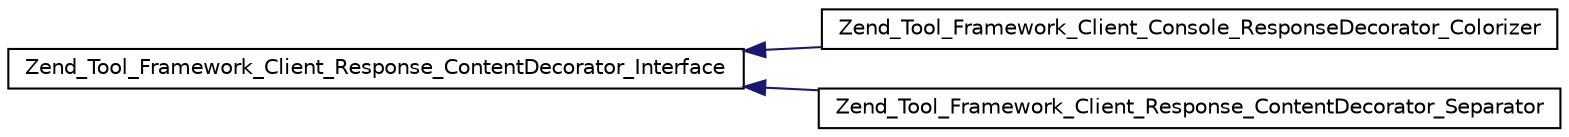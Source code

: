 digraph G
{
  edge [fontname="Helvetica",fontsize="10",labelfontname="Helvetica",labelfontsize="10"];
  node [fontname="Helvetica",fontsize="10",shape=record];
  rankdir="LR";
  Node1 [label="Zend_Tool_Framework_Client_Response_ContentDecorator_Interface",height=0.2,width=0.4,color="black", fillcolor="white", style="filled",URL="$interface_zend___tool___framework___client___response___content_decorator___interface.html"];
  Node1 -> Node2 [dir="back",color="midnightblue",fontsize="10",style="solid",fontname="Helvetica"];
  Node2 [label="Zend_Tool_Framework_Client_Console_ResponseDecorator_Colorizer",height=0.2,width=0.4,color="black", fillcolor="white", style="filled",URL="$class_zend___tool___framework___client___console___response_decorator___colorizer.html"];
  Node1 -> Node3 [dir="back",color="midnightblue",fontsize="10",style="solid",fontname="Helvetica"];
  Node3 [label="Zend_Tool_Framework_Client_Response_ContentDecorator_Separator",height=0.2,width=0.4,color="black", fillcolor="white", style="filled",URL="$class_zend___tool___framework___client___response___content_decorator___separator.html"];
}
